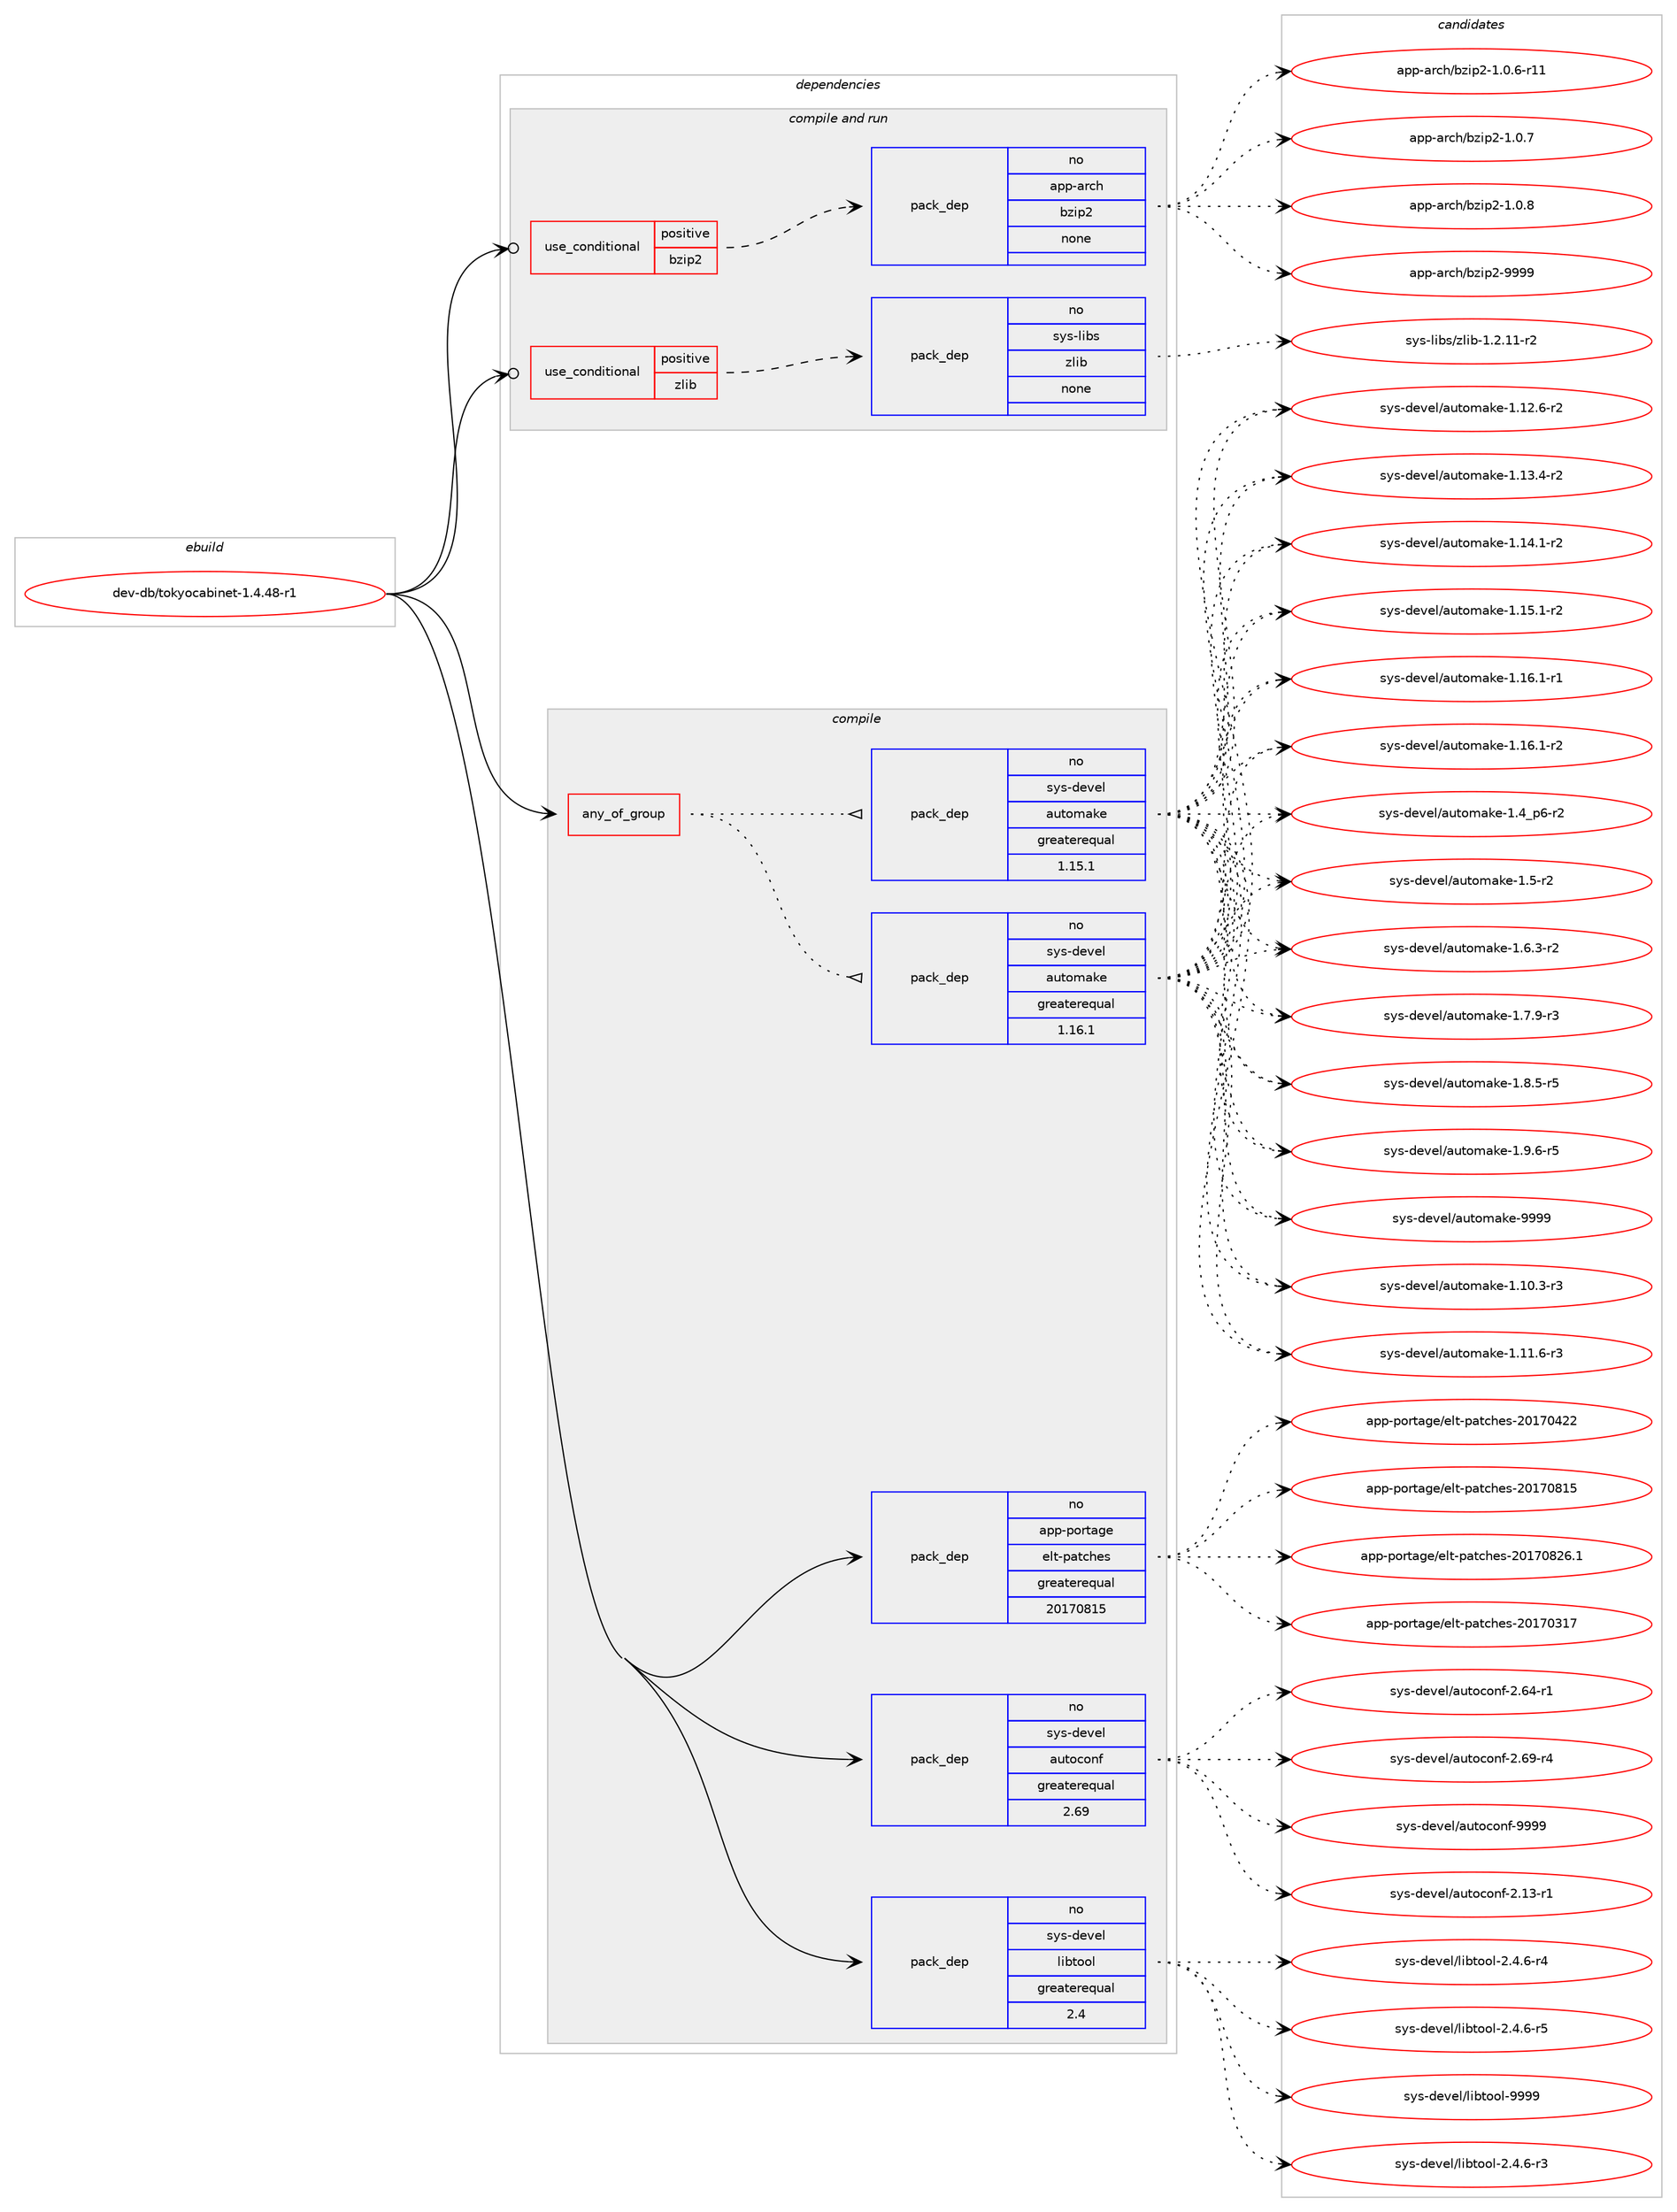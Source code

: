 digraph prolog {

# *************
# Graph options
# *************

newrank=true;
concentrate=true;
compound=true;
graph [rankdir=LR,fontname=Helvetica,fontsize=10,ranksep=1.5];#, ranksep=2.5, nodesep=0.2];
edge  [arrowhead=vee];
node  [fontname=Helvetica,fontsize=10];

# **********
# The ebuild
# **********

subgraph cluster_leftcol {
color=gray;
rank=same;
label=<<i>ebuild</i>>;
id [label="dev-db/tokyocabinet-1.4.48-r1", color=red, width=4, href="../dev-db/tokyocabinet-1.4.48-r1.svg"];
}

# ****************
# The dependencies
# ****************

subgraph cluster_midcol {
color=gray;
label=<<i>dependencies</i>>;
subgraph cluster_compile {
fillcolor="#eeeeee";
style=filled;
label=<<i>compile</i>>;
subgraph any9401 {
dependency523631 [label=<<TABLE BORDER="0" CELLBORDER="1" CELLSPACING="0" CELLPADDING="4"><TR><TD CELLPADDING="10">any_of_group</TD></TR></TABLE>>, shape=none, color=red];subgraph pack389568 {
dependency523632 [label=<<TABLE BORDER="0" CELLBORDER="1" CELLSPACING="0" CELLPADDING="4" WIDTH="220"><TR><TD ROWSPAN="6" CELLPADDING="30">pack_dep</TD></TR><TR><TD WIDTH="110">no</TD></TR><TR><TD>sys-devel</TD></TR><TR><TD>automake</TD></TR><TR><TD>greaterequal</TD></TR><TR><TD>1.16.1</TD></TR></TABLE>>, shape=none, color=blue];
}
dependency523631:e -> dependency523632:w [weight=20,style="dotted",arrowhead="oinv"];
subgraph pack389569 {
dependency523633 [label=<<TABLE BORDER="0" CELLBORDER="1" CELLSPACING="0" CELLPADDING="4" WIDTH="220"><TR><TD ROWSPAN="6" CELLPADDING="30">pack_dep</TD></TR><TR><TD WIDTH="110">no</TD></TR><TR><TD>sys-devel</TD></TR><TR><TD>automake</TD></TR><TR><TD>greaterequal</TD></TR><TR><TD>1.15.1</TD></TR></TABLE>>, shape=none, color=blue];
}
dependency523631:e -> dependency523633:w [weight=20,style="dotted",arrowhead="oinv"];
}
id:e -> dependency523631:w [weight=20,style="solid",arrowhead="vee"];
subgraph pack389570 {
dependency523634 [label=<<TABLE BORDER="0" CELLBORDER="1" CELLSPACING="0" CELLPADDING="4" WIDTH="220"><TR><TD ROWSPAN="6" CELLPADDING="30">pack_dep</TD></TR><TR><TD WIDTH="110">no</TD></TR><TR><TD>app-portage</TD></TR><TR><TD>elt-patches</TD></TR><TR><TD>greaterequal</TD></TR><TR><TD>20170815</TD></TR></TABLE>>, shape=none, color=blue];
}
id:e -> dependency523634:w [weight=20,style="solid",arrowhead="vee"];
subgraph pack389571 {
dependency523635 [label=<<TABLE BORDER="0" CELLBORDER="1" CELLSPACING="0" CELLPADDING="4" WIDTH="220"><TR><TD ROWSPAN="6" CELLPADDING="30">pack_dep</TD></TR><TR><TD WIDTH="110">no</TD></TR><TR><TD>sys-devel</TD></TR><TR><TD>autoconf</TD></TR><TR><TD>greaterequal</TD></TR><TR><TD>2.69</TD></TR></TABLE>>, shape=none, color=blue];
}
id:e -> dependency523635:w [weight=20,style="solid",arrowhead="vee"];
subgraph pack389572 {
dependency523636 [label=<<TABLE BORDER="0" CELLBORDER="1" CELLSPACING="0" CELLPADDING="4" WIDTH="220"><TR><TD ROWSPAN="6" CELLPADDING="30">pack_dep</TD></TR><TR><TD WIDTH="110">no</TD></TR><TR><TD>sys-devel</TD></TR><TR><TD>libtool</TD></TR><TR><TD>greaterequal</TD></TR><TR><TD>2.4</TD></TR></TABLE>>, shape=none, color=blue];
}
id:e -> dependency523636:w [weight=20,style="solid",arrowhead="vee"];
}
subgraph cluster_compileandrun {
fillcolor="#eeeeee";
style=filled;
label=<<i>compile and run</i>>;
subgraph cond124305 {
dependency523637 [label=<<TABLE BORDER="0" CELLBORDER="1" CELLSPACING="0" CELLPADDING="4"><TR><TD ROWSPAN="3" CELLPADDING="10">use_conditional</TD></TR><TR><TD>positive</TD></TR><TR><TD>bzip2</TD></TR></TABLE>>, shape=none, color=red];
subgraph pack389573 {
dependency523638 [label=<<TABLE BORDER="0" CELLBORDER="1" CELLSPACING="0" CELLPADDING="4" WIDTH="220"><TR><TD ROWSPAN="6" CELLPADDING="30">pack_dep</TD></TR><TR><TD WIDTH="110">no</TD></TR><TR><TD>app-arch</TD></TR><TR><TD>bzip2</TD></TR><TR><TD>none</TD></TR><TR><TD></TD></TR></TABLE>>, shape=none, color=blue];
}
dependency523637:e -> dependency523638:w [weight=20,style="dashed",arrowhead="vee"];
}
id:e -> dependency523637:w [weight=20,style="solid",arrowhead="odotvee"];
subgraph cond124306 {
dependency523639 [label=<<TABLE BORDER="0" CELLBORDER="1" CELLSPACING="0" CELLPADDING="4"><TR><TD ROWSPAN="3" CELLPADDING="10">use_conditional</TD></TR><TR><TD>positive</TD></TR><TR><TD>zlib</TD></TR></TABLE>>, shape=none, color=red];
subgraph pack389574 {
dependency523640 [label=<<TABLE BORDER="0" CELLBORDER="1" CELLSPACING="0" CELLPADDING="4" WIDTH="220"><TR><TD ROWSPAN="6" CELLPADDING="30">pack_dep</TD></TR><TR><TD WIDTH="110">no</TD></TR><TR><TD>sys-libs</TD></TR><TR><TD>zlib</TD></TR><TR><TD>none</TD></TR><TR><TD></TD></TR></TABLE>>, shape=none, color=blue];
}
dependency523639:e -> dependency523640:w [weight=20,style="dashed",arrowhead="vee"];
}
id:e -> dependency523639:w [weight=20,style="solid",arrowhead="odotvee"];
}
subgraph cluster_run {
fillcolor="#eeeeee";
style=filled;
label=<<i>run</i>>;
}
}

# **************
# The candidates
# **************

subgraph cluster_choices {
rank=same;
color=gray;
label=<<i>candidates</i>>;

subgraph choice389568 {
color=black;
nodesep=1;
choice11512111545100101118101108479711711611110997107101454946494846514511451 [label="sys-devel/automake-1.10.3-r3", color=red, width=4,href="../sys-devel/automake-1.10.3-r3.svg"];
choice11512111545100101118101108479711711611110997107101454946494946544511451 [label="sys-devel/automake-1.11.6-r3", color=red, width=4,href="../sys-devel/automake-1.11.6-r3.svg"];
choice11512111545100101118101108479711711611110997107101454946495046544511450 [label="sys-devel/automake-1.12.6-r2", color=red, width=4,href="../sys-devel/automake-1.12.6-r2.svg"];
choice11512111545100101118101108479711711611110997107101454946495146524511450 [label="sys-devel/automake-1.13.4-r2", color=red, width=4,href="../sys-devel/automake-1.13.4-r2.svg"];
choice11512111545100101118101108479711711611110997107101454946495246494511450 [label="sys-devel/automake-1.14.1-r2", color=red, width=4,href="../sys-devel/automake-1.14.1-r2.svg"];
choice11512111545100101118101108479711711611110997107101454946495346494511450 [label="sys-devel/automake-1.15.1-r2", color=red, width=4,href="../sys-devel/automake-1.15.1-r2.svg"];
choice11512111545100101118101108479711711611110997107101454946495446494511449 [label="sys-devel/automake-1.16.1-r1", color=red, width=4,href="../sys-devel/automake-1.16.1-r1.svg"];
choice11512111545100101118101108479711711611110997107101454946495446494511450 [label="sys-devel/automake-1.16.1-r2", color=red, width=4,href="../sys-devel/automake-1.16.1-r2.svg"];
choice115121115451001011181011084797117116111109971071014549465295112544511450 [label="sys-devel/automake-1.4_p6-r2", color=red, width=4,href="../sys-devel/automake-1.4_p6-r2.svg"];
choice11512111545100101118101108479711711611110997107101454946534511450 [label="sys-devel/automake-1.5-r2", color=red, width=4,href="../sys-devel/automake-1.5-r2.svg"];
choice115121115451001011181011084797117116111109971071014549465446514511450 [label="sys-devel/automake-1.6.3-r2", color=red, width=4,href="../sys-devel/automake-1.6.3-r2.svg"];
choice115121115451001011181011084797117116111109971071014549465546574511451 [label="sys-devel/automake-1.7.9-r3", color=red, width=4,href="../sys-devel/automake-1.7.9-r3.svg"];
choice115121115451001011181011084797117116111109971071014549465646534511453 [label="sys-devel/automake-1.8.5-r5", color=red, width=4,href="../sys-devel/automake-1.8.5-r5.svg"];
choice115121115451001011181011084797117116111109971071014549465746544511453 [label="sys-devel/automake-1.9.6-r5", color=red, width=4,href="../sys-devel/automake-1.9.6-r5.svg"];
choice115121115451001011181011084797117116111109971071014557575757 [label="sys-devel/automake-9999", color=red, width=4,href="../sys-devel/automake-9999.svg"];
dependency523632:e -> choice11512111545100101118101108479711711611110997107101454946494846514511451:w [style=dotted,weight="100"];
dependency523632:e -> choice11512111545100101118101108479711711611110997107101454946494946544511451:w [style=dotted,weight="100"];
dependency523632:e -> choice11512111545100101118101108479711711611110997107101454946495046544511450:w [style=dotted,weight="100"];
dependency523632:e -> choice11512111545100101118101108479711711611110997107101454946495146524511450:w [style=dotted,weight="100"];
dependency523632:e -> choice11512111545100101118101108479711711611110997107101454946495246494511450:w [style=dotted,weight="100"];
dependency523632:e -> choice11512111545100101118101108479711711611110997107101454946495346494511450:w [style=dotted,weight="100"];
dependency523632:e -> choice11512111545100101118101108479711711611110997107101454946495446494511449:w [style=dotted,weight="100"];
dependency523632:e -> choice11512111545100101118101108479711711611110997107101454946495446494511450:w [style=dotted,weight="100"];
dependency523632:e -> choice115121115451001011181011084797117116111109971071014549465295112544511450:w [style=dotted,weight="100"];
dependency523632:e -> choice11512111545100101118101108479711711611110997107101454946534511450:w [style=dotted,weight="100"];
dependency523632:e -> choice115121115451001011181011084797117116111109971071014549465446514511450:w [style=dotted,weight="100"];
dependency523632:e -> choice115121115451001011181011084797117116111109971071014549465546574511451:w [style=dotted,weight="100"];
dependency523632:e -> choice115121115451001011181011084797117116111109971071014549465646534511453:w [style=dotted,weight="100"];
dependency523632:e -> choice115121115451001011181011084797117116111109971071014549465746544511453:w [style=dotted,weight="100"];
dependency523632:e -> choice115121115451001011181011084797117116111109971071014557575757:w [style=dotted,weight="100"];
}
subgraph choice389569 {
color=black;
nodesep=1;
choice11512111545100101118101108479711711611110997107101454946494846514511451 [label="sys-devel/automake-1.10.3-r3", color=red, width=4,href="../sys-devel/automake-1.10.3-r3.svg"];
choice11512111545100101118101108479711711611110997107101454946494946544511451 [label="sys-devel/automake-1.11.6-r3", color=red, width=4,href="../sys-devel/automake-1.11.6-r3.svg"];
choice11512111545100101118101108479711711611110997107101454946495046544511450 [label="sys-devel/automake-1.12.6-r2", color=red, width=4,href="../sys-devel/automake-1.12.6-r2.svg"];
choice11512111545100101118101108479711711611110997107101454946495146524511450 [label="sys-devel/automake-1.13.4-r2", color=red, width=4,href="../sys-devel/automake-1.13.4-r2.svg"];
choice11512111545100101118101108479711711611110997107101454946495246494511450 [label="sys-devel/automake-1.14.1-r2", color=red, width=4,href="../sys-devel/automake-1.14.1-r2.svg"];
choice11512111545100101118101108479711711611110997107101454946495346494511450 [label="sys-devel/automake-1.15.1-r2", color=red, width=4,href="../sys-devel/automake-1.15.1-r2.svg"];
choice11512111545100101118101108479711711611110997107101454946495446494511449 [label="sys-devel/automake-1.16.1-r1", color=red, width=4,href="../sys-devel/automake-1.16.1-r1.svg"];
choice11512111545100101118101108479711711611110997107101454946495446494511450 [label="sys-devel/automake-1.16.1-r2", color=red, width=4,href="../sys-devel/automake-1.16.1-r2.svg"];
choice115121115451001011181011084797117116111109971071014549465295112544511450 [label="sys-devel/automake-1.4_p6-r2", color=red, width=4,href="../sys-devel/automake-1.4_p6-r2.svg"];
choice11512111545100101118101108479711711611110997107101454946534511450 [label="sys-devel/automake-1.5-r2", color=red, width=4,href="../sys-devel/automake-1.5-r2.svg"];
choice115121115451001011181011084797117116111109971071014549465446514511450 [label="sys-devel/automake-1.6.3-r2", color=red, width=4,href="../sys-devel/automake-1.6.3-r2.svg"];
choice115121115451001011181011084797117116111109971071014549465546574511451 [label="sys-devel/automake-1.7.9-r3", color=red, width=4,href="../sys-devel/automake-1.7.9-r3.svg"];
choice115121115451001011181011084797117116111109971071014549465646534511453 [label="sys-devel/automake-1.8.5-r5", color=red, width=4,href="../sys-devel/automake-1.8.5-r5.svg"];
choice115121115451001011181011084797117116111109971071014549465746544511453 [label="sys-devel/automake-1.9.6-r5", color=red, width=4,href="../sys-devel/automake-1.9.6-r5.svg"];
choice115121115451001011181011084797117116111109971071014557575757 [label="sys-devel/automake-9999", color=red, width=4,href="../sys-devel/automake-9999.svg"];
dependency523633:e -> choice11512111545100101118101108479711711611110997107101454946494846514511451:w [style=dotted,weight="100"];
dependency523633:e -> choice11512111545100101118101108479711711611110997107101454946494946544511451:w [style=dotted,weight="100"];
dependency523633:e -> choice11512111545100101118101108479711711611110997107101454946495046544511450:w [style=dotted,weight="100"];
dependency523633:e -> choice11512111545100101118101108479711711611110997107101454946495146524511450:w [style=dotted,weight="100"];
dependency523633:e -> choice11512111545100101118101108479711711611110997107101454946495246494511450:w [style=dotted,weight="100"];
dependency523633:e -> choice11512111545100101118101108479711711611110997107101454946495346494511450:w [style=dotted,weight="100"];
dependency523633:e -> choice11512111545100101118101108479711711611110997107101454946495446494511449:w [style=dotted,weight="100"];
dependency523633:e -> choice11512111545100101118101108479711711611110997107101454946495446494511450:w [style=dotted,weight="100"];
dependency523633:e -> choice115121115451001011181011084797117116111109971071014549465295112544511450:w [style=dotted,weight="100"];
dependency523633:e -> choice11512111545100101118101108479711711611110997107101454946534511450:w [style=dotted,weight="100"];
dependency523633:e -> choice115121115451001011181011084797117116111109971071014549465446514511450:w [style=dotted,weight="100"];
dependency523633:e -> choice115121115451001011181011084797117116111109971071014549465546574511451:w [style=dotted,weight="100"];
dependency523633:e -> choice115121115451001011181011084797117116111109971071014549465646534511453:w [style=dotted,weight="100"];
dependency523633:e -> choice115121115451001011181011084797117116111109971071014549465746544511453:w [style=dotted,weight="100"];
dependency523633:e -> choice115121115451001011181011084797117116111109971071014557575757:w [style=dotted,weight="100"];
}
subgraph choice389570 {
color=black;
nodesep=1;
choice97112112451121111141169710310147101108116451129711699104101115455048495548514955 [label="app-portage/elt-patches-20170317", color=red, width=4,href="../app-portage/elt-patches-20170317.svg"];
choice97112112451121111141169710310147101108116451129711699104101115455048495548525050 [label="app-portage/elt-patches-20170422", color=red, width=4,href="../app-portage/elt-patches-20170422.svg"];
choice97112112451121111141169710310147101108116451129711699104101115455048495548564953 [label="app-portage/elt-patches-20170815", color=red, width=4,href="../app-portage/elt-patches-20170815.svg"];
choice971121124511211111411697103101471011081164511297116991041011154550484955485650544649 [label="app-portage/elt-patches-20170826.1", color=red, width=4,href="../app-portage/elt-patches-20170826.1.svg"];
dependency523634:e -> choice97112112451121111141169710310147101108116451129711699104101115455048495548514955:w [style=dotted,weight="100"];
dependency523634:e -> choice97112112451121111141169710310147101108116451129711699104101115455048495548525050:w [style=dotted,weight="100"];
dependency523634:e -> choice97112112451121111141169710310147101108116451129711699104101115455048495548564953:w [style=dotted,weight="100"];
dependency523634:e -> choice971121124511211111411697103101471011081164511297116991041011154550484955485650544649:w [style=dotted,weight="100"];
}
subgraph choice389571 {
color=black;
nodesep=1;
choice1151211154510010111810110847971171161119911111010245504649514511449 [label="sys-devel/autoconf-2.13-r1", color=red, width=4,href="../sys-devel/autoconf-2.13-r1.svg"];
choice1151211154510010111810110847971171161119911111010245504654524511449 [label="sys-devel/autoconf-2.64-r1", color=red, width=4,href="../sys-devel/autoconf-2.64-r1.svg"];
choice1151211154510010111810110847971171161119911111010245504654574511452 [label="sys-devel/autoconf-2.69-r4", color=red, width=4,href="../sys-devel/autoconf-2.69-r4.svg"];
choice115121115451001011181011084797117116111991111101024557575757 [label="sys-devel/autoconf-9999", color=red, width=4,href="../sys-devel/autoconf-9999.svg"];
dependency523635:e -> choice1151211154510010111810110847971171161119911111010245504649514511449:w [style=dotted,weight="100"];
dependency523635:e -> choice1151211154510010111810110847971171161119911111010245504654524511449:w [style=dotted,weight="100"];
dependency523635:e -> choice1151211154510010111810110847971171161119911111010245504654574511452:w [style=dotted,weight="100"];
dependency523635:e -> choice115121115451001011181011084797117116111991111101024557575757:w [style=dotted,weight="100"];
}
subgraph choice389572 {
color=black;
nodesep=1;
choice1151211154510010111810110847108105981161111111084550465246544511451 [label="sys-devel/libtool-2.4.6-r3", color=red, width=4,href="../sys-devel/libtool-2.4.6-r3.svg"];
choice1151211154510010111810110847108105981161111111084550465246544511452 [label="sys-devel/libtool-2.4.6-r4", color=red, width=4,href="../sys-devel/libtool-2.4.6-r4.svg"];
choice1151211154510010111810110847108105981161111111084550465246544511453 [label="sys-devel/libtool-2.4.6-r5", color=red, width=4,href="../sys-devel/libtool-2.4.6-r5.svg"];
choice1151211154510010111810110847108105981161111111084557575757 [label="sys-devel/libtool-9999", color=red, width=4,href="../sys-devel/libtool-9999.svg"];
dependency523636:e -> choice1151211154510010111810110847108105981161111111084550465246544511451:w [style=dotted,weight="100"];
dependency523636:e -> choice1151211154510010111810110847108105981161111111084550465246544511452:w [style=dotted,weight="100"];
dependency523636:e -> choice1151211154510010111810110847108105981161111111084550465246544511453:w [style=dotted,weight="100"];
dependency523636:e -> choice1151211154510010111810110847108105981161111111084557575757:w [style=dotted,weight="100"];
}
subgraph choice389573 {
color=black;
nodesep=1;
choice97112112459711499104479812210511250454946484654451144949 [label="app-arch/bzip2-1.0.6-r11", color=red, width=4,href="../app-arch/bzip2-1.0.6-r11.svg"];
choice97112112459711499104479812210511250454946484655 [label="app-arch/bzip2-1.0.7", color=red, width=4,href="../app-arch/bzip2-1.0.7.svg"];
choice97112112459711499104479812210511250454946484656 [label="app-arch/bzip2-1.0.8", color=red, width=4,href="../app-arch/bzip2-1.0.8.svg"];
choice971121124597114991044798122105112504557575757 [label="app-arch/bzip2-9999", color=red, width=4,href="../app-arch/bzip2-9999.svg"];
dependency523638:e -> choice97112112459711499104479812210511250454946484654451144949:w [style=dotted,weight="100"];
dependency523638:e -> choice97112112459711499104479812210511250454946484655:w [style=dotted,weight="100"];
dependency523638:e -> choice97112112459711499104479812210511250454946484656:w [style=dotted,weight="100"];
dependency523638:e -> choice971121124597114991044798122105112504557575757:w [style=dotted,weight="100"];
}
subgraph choice389574 {
color=black;
nodesep=1;
choice11512111545108105981154712210810598454946504649494511450 [label="sys-libs/zlib-1.2.11-r2", color=red, width=4,href="../sys-libs/zlib-1.2.11-r2.svg"];
dependency523640:e -> choice11512111545108105981154712210810598454946504649494511450:w [style=dotted,weight="100"];
}
}

}
